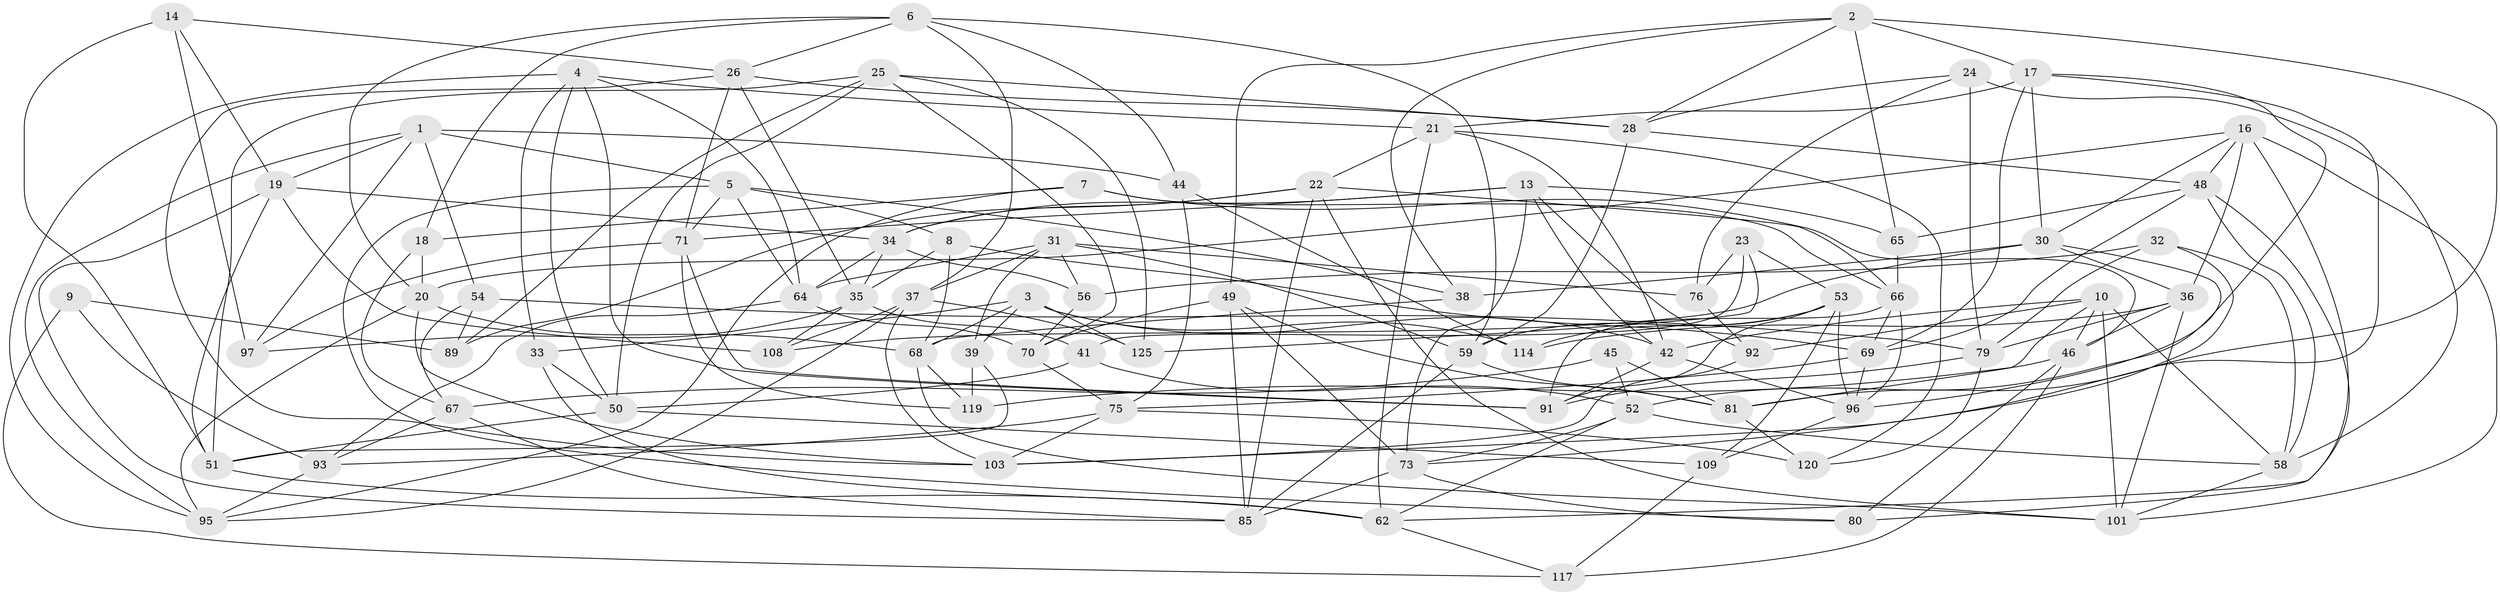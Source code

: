 // original degree distribution, {4: 1.0}
// Generated by graph-tools (version 1.1) at 2025/42/03/06/25 10:42:21]
// undirected, 81 vertices, 211 edges
graph export_dot {
graph [start="1"]
  node [color=gray90,style=filled];
  1 [super="+84"];
  2 [super="+132"];
  3 [super="+15"];
  4 [super="+43"];
  5 [super="+12"];
  6 [super="+110"];
  7;
  8;
  9;
  10 [super="+11"];
  13 [super="+123"];
  14;
  16 [super="+100"];
  17 [super="+55"];
  18;
  19 [super="+29"];
  20 [super="+118"];
  21 [super="+27"];
  22 [super="+88"];
  23;
  24;
  25 [super="+111"];
  26 [super="+105"];
  28 [super="+82"];
  30 [super="+40"];
  31 [super="+113"];
  32;
  33;
  34 [super="+60"];
  35 [super="+86"];
  36 [super="+47"];
  37 [super="+61"];
  38;
  39;
  41;
  42 [super="+116"];
  44;
  45;
  46 [super="+126"];
  48 [super="+57"];
  49 [super="+72"];
  50 [super="+87"];
  51 [super="+94"];
  52 [super="+74"];
  53 [super="+133"];
  54;
  56;
  58 [super="+78"];
  59 [super="+63"];
  62 [super="+90"];
  64 [super="+104"];
  65;
  66 [super="+131"];
  67 [super="+98"];
  68 [super="+130"];
  69 [super="+115"];
  70 [super="+102"];
  71 [super="+128"];
  73 [super="+77"];
  75 [super="+83"];
  76;
  79 [super="+112"];
  80;
  81 [super="+129"];
  85 [super="+127"];
  89;
  91 [super="+121"];
  92;
  93 [super="+122"];
  95 [super="+99"];
  96 [super="+124"];
  97;
  101 [super="+106"];
  103 [super="+107"];
  108;
  109;
  114;
  117;
  119;
  120;
  125;
  1 -- 5;
  1 -- 97;
  1 -- 19;
  1 -- 44;
  1 -- 54;
  1 -- 95;
  2 -- 28;
  2 -- 81;
  2 -- 17;
  2 -- 65;
  2 -- 49;
  2 -- 38;
  3 -- 33;
  3 -- 39;
  3 -- 42;
  3 -- 114;
  3 -- 125;
  3 -- 68;
  4 -- 33;
  4 -- 95;
  4 -- 91;
  4 -- 21;
  4 -- 64;
  4 -- 50;
  5 -- 80;
  5 -- 64;
  5 -- 8;
  5 -- 38;
  5 -- 71;
  6 -- 20;
  6 -- 44;
  6 -- 59;
  6 -- 18;
  6 -- 26;
  6 -- 37;
  7 -- 18;
  7 -- 46;
  7 -- 66;
  7 -- 95;
  8 -- 68;
  8 -- 35;
  8 -- 69;
  9 -- 117;
  9 -- 93 [weight=2];
  9 -- 89;
  10 -- 46;
  10 -- 58;
  10 -- 101;
  10 -- 81;
  10 -- 42;
  10 -- 92;
  13 -- 71;
  13 -- 73;
  13 -- 92;
  13 -- 65;
  13 -- 34;
  13 -- 42;
  14 -- 19;
  14 -- 51;
  14 -- 97;
  14 -- 26;
  16 -- 62;
  16 -- 20;
  16 -- 30;
  16 -- 48;
  16 -- 101;
  16 -- 36;
  17 -- 30;
  17 -- 69;
  17 -- 52;
  17 -- 21;
  17 -- 103;
  18 -- 67;
  18 -- 20;
  19 -- 34;
  19 -- 108;
  19 -- 85;
  19 -- 51;
  20 -- 103;
  20 -- 68;
  20 -- 95;
  21 -- 22;
  21 -- 120;
  21 -- 42;
  21 -- 62;
  22 -- 85;
  22 -- 101;
  22 -- 89;
  22 -- 66;
  22 -- 34;
  23 -- 76;
  23 -- 41;
  23 -- 125;
  23 -- 53;
  24 -- 28;
  24 -- 76;
  24 -- 79;
  24 -- 58;
  25 -- 51;
  25 -- 89;
  25 -- 125;
  25 -- 70;
  25 -- 28;
  25 -- 50;
  26 -- 71;
  26 -- 103;
  26 -- 35;
  26 -- 28;
  28 -- 59;
  28 -- 48;
  30 -- 108;
  30 -- 38;
  30 -- 36;
  30 -- 96;
  31 -- 59;
  31 -- 56;
  31 -- 76;
  31 -- 39;
  31 -- 64;
  31 -- 37;
  32 -- 58;
  32 -- 56;
  32 -- 79;
  32 -- 73;
  33 -- 50;
  33 -- 62;
  34 -- 56;
  34 -- 64;
  34 -- 35;
  35 -- 97;
  35 -- 108;
  35 -- 41;
  36 -- 114;
  36 -- 79;
  36 -- 101;
  36 -- 46;
  37 -- 103;
  37 -- 108;
  37 -- 125;
  37 -- 95;
  38 -- 68;
  39 -- 51;
  39 -- 119;
  41 -- 52;
  41 -- 50;
  42 -- 91;
  42 -- 96;
  44 -- 114;
  44 -- 75;
  45 -- 67 [weight=2];
  45 -- 52;
  45 -- 81;
  46 -- 119;
  46 -- 117;
  46 -- 80;
  48 -- 69;
  48 -- 58;
  48 -- 80;
  48 -- 65;
  49 -- 73;
  49 -- 85;
  49 -- 70 [weight=2];
  49 -- 81;
  50 -- 109;
  50 -- 51;
  51 -- 62;
  52 -- 62;
  52 -- 58;
  52 -- 73;
  53 -- 91;
  53 -- 114;
  53 -- 96;
  53 -- 109;
  53 -- 59;
  54 -- 89;
  54 -- 67;
  54 -- 79;
  56 -- 70;
  58 -- 101;
  59 -- 85;
  59 -- 81;
  62 -- 117;
  64 -- 70;
  64 -- 93;
  65 -- 66;
  66 -- 69;
  66 -- 91;
  66 -- 96;
  67 -- 85;
  67 -- 93;
  68 -- 101;
  68 -- 119;
  69 -- 75;
  69 -- 96;
  70 -- 75;
  71 -- 91;
  71 -- 97;
  71 -- 119;
  73 -- 85;
  73 -- 80;
  75 -- 120;
  75 -- 93;
  75 -- 103;
  76 -- 92;
  79 -- 120;
  79 -- 91;
  81 -- 120;
  92 -- 103;
  93 -- 95;
  96 -- 109;
  109 -- 117;
}

